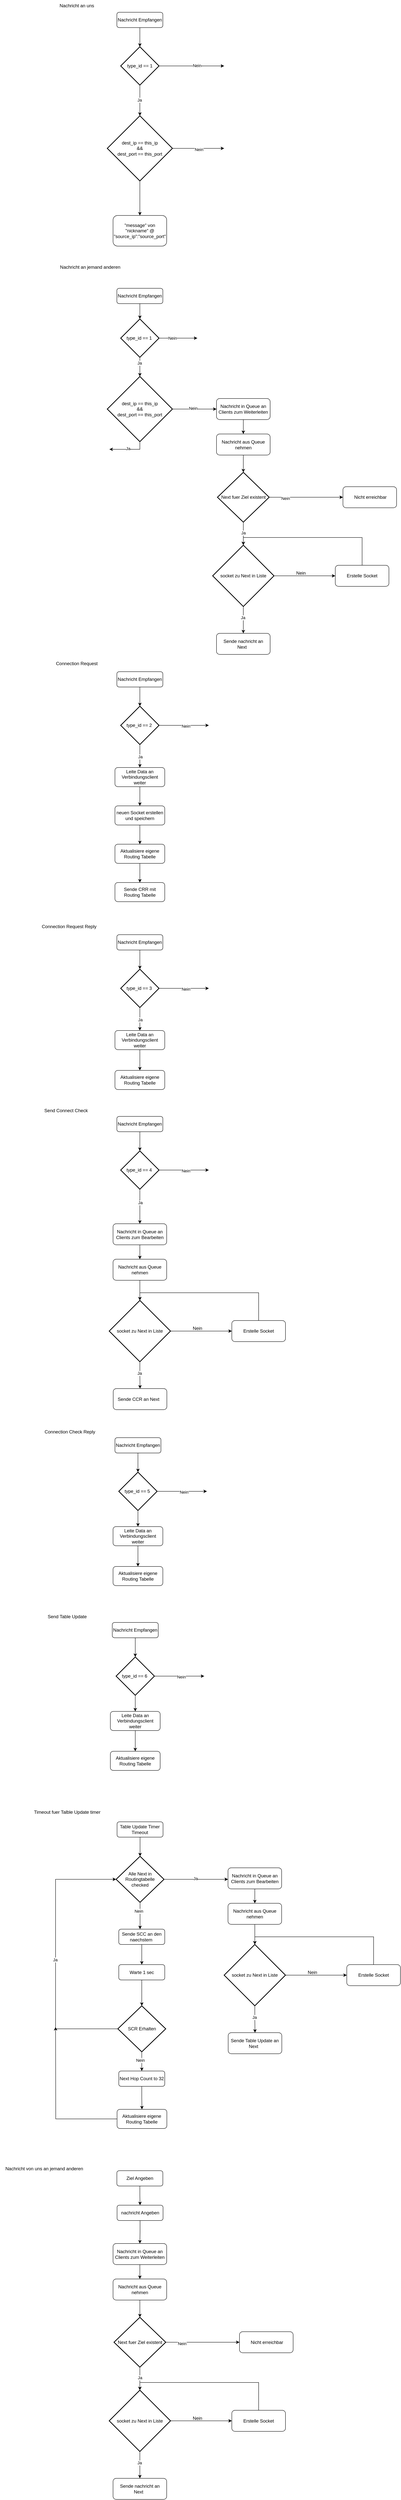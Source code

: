 <mxfile version="24.1.0" type="device">
  <diagram id="C5RBs43oDa-KdzZeNtuy" name="Page-1">
    <mxGraphModel dx="1913" dy="1171" grid="1" gridSize="10" guides="1" tooltips="1" connect="1" arrows="1" fold="1" page="1" pageScale="1" pageWidth="827" pageHeight="1169" math="0" shadow="0">
      <root>
        <mxCell id="WIyWlLk6GJQsqaUBKTNV-0" />
        <mxCell id="WIyWlLk6GJQsqaUBKTNV-1" parent="WIyWlLk6GJQsqaUBKTNV-0" />
        <mxCell id="xHpMqEV-qYPomgauzONN-9" style="edgeStyle=orthogonalEdgeStyle;rounded=0;orthogonalLoop=1;jettySize=auto;html=1;" edge="1" parent="WIyWlLk6GJQsqaUBKTNV-1" source="WIyWlLk6GJQsqaUBKTNV-3" target="xHpMqEV-qYPomgauzONN-4">
          <mxGeometry relative="1" as="geometry" />
        </mxCell>
        <mxCell id="WIyWlLk6GJQsqaUBKTNV-3" value="Nachricht Empfangen" style="rounded=1;whiteSpace=wrap;html=1;fontSize=12;glass=0;strokeWidth=1;shadow=0;" parent="WIyWlLk6GJQsqaUBKTNV-1" vertex="1">
          <mxGeometry x="-280" y="40" width="120" height="40" as="geometry" />
        </mxCell>
        <mxCell id="xHpMqEV-qYPomgauzONN-3" value="Nachricht an uns" style="text;html=1;align=center;verticalAlign=middle;resizable=0;points=[];autosize=1;strokeColor=none;fillColor=none;" vertex="1" parent="WIyWlLk6GJQsqaUBKTNV-1">
          <mxGeometry x="-440" y="8" width="110" height="30" as="geometry" />
        </mxCell>
        <mxCell id="xHpMqEV-qYPomgauzONN-5" style="edgeStyle=orthogonalEdgeStyle;rounded=0;orthogonalLoop=1;jettySize=auto;html=1;" edge="1" parent="WIyWlLk6GJQsqaUBKTNV-1" source="xHpMqEV-qYPomgauzONN-4">
          <mxGeometry relative="1" as="geometry">
            <mxPoint y="180" as="targetPoint" />
          </mxGeometry>
        </mxCell>
        <mxCell id="xHpMqEV-qYPomgauzONN-6" value="Nein" style="edgeLabel;html=1;align=center;verticalAlign=middle;resizable=0;points=[];" vertex="1" connectable="0" parent="xHpMqEV-qYPomgauzONN-5">
          <mxGeometry x="0.17" y="2" relative="1" as="geometry">
            <mxPoint as="offset" />
          </mxGeometry>
        </mxCell>
        <mxCell id="xHpMqEV-qYPomgauzONN-7" style="edgeStyle=orthogonalEdgeStyle;rounded=0;orthogonalLoop=1;jettySize=auto;html=1;" edge="1" parent="WIyWlLk6GJQsqaUBKTNV-1" source="xHpMqEV-qYPomgauzONN-4">
          <mxGeometry relative="1" as="geometry">
            <mxPoint x="-220" y="310" as="targetPoint" />
          </mxGeometry>
        </mxCell>
        <mxCell id="xHpMqEV-qYPomgauzONN-8" value="Ja" style="edgeLabel;html=1;align=center;verticalAlign=middle;resizable=0;points=[];" vertex="1" connectable="0" parent="xHpMqEV-qYPomgauzONN-7">
          <mxGeometry x="-0.039" y="-1" relative="1" as="geometry">
            <mxPoint as="offset" />
          </mxGeometry>
        </mxCell>
        <mxCell id="xHpMqEV-qYPomgauzONN-4" value="type_id == 1" style="strokeWidth=2;html=1;shape=mxgraph.flowchart.decision;whiteSpace=wrap;" vertex="1" parent="WIyWlLk6GJQsqaUBKTNV-1">
          <mxGeometry x="-270" y="130" width="100" height="100" as="geometry" />
        </mxCell>
        <mxCell id="xHpMqEV-qYPomgauzONN-12" style="edgeStyle=orthogonalEdgeStyle;rounded=0;orthogonalLoop=1;jettySize=auto;html=1;" edge="1" parent="WIyWlLk6GJQsqaUBKTNV-1" source="xHpMqEV-qYPomgauzONN-11">
          <mxGeometry relative="1" as="geometry">
            <mxPoint y="395" as="targetPoint" />
          </mxGeometry>
        </mxCell>
        <mxCell id="xHpMqEV-qYPomgauzONN-13" value="Nein" style="edgeLabel;html=1;align=center;verticalAlign=middle;resizable=0;points=[];" vertex="1" connectable="0" parent="xHpMqEV-qYPomgauzONN-12">
          <mxGeometry x="0.018" y="-2" relative="1" as="geometry">
            <mxPoint as="offset" />
          </mxGeometry>
        </mxCell>
        <mxCell id="xHpMqEV-qYPomgauzONN-14" style="edgeStyle=orthogonalEdgeStyle;rounded=0;orthogonalLoop=1;jettySize=auto;html=1;" edge="1" parent="WIyWlLk6GJQsqaUBKTNV-1" source="xHpMqEV-qYPomgauzONN-11">
          <mxGeometry relative="1" as="geometry">
            <mxPoint x="-220" y="570" as="targetPoint" />
          </mxGeometry>
        </mxCell>
        <mxCell id="xHpMqEV-qYPomgauzONN-11" value="dest_ip == this_ip&lt;div&gt;&amp;amp;&amp;amp;&lt;/div&gt;&lt;div&gt;dest_port == this_port&lt;/div&gt;" style="strokeWidth=2;html=1;shape=mxgraph.flowchart.decision;whiteSpace=wrap;" vertex="1" parent="WIyWlLk6GJQsqaUBKTNV-1">
          <mxGeometry x="-305" y="310" width="170" height="170" as="geometry" />
        </mxCell>
        <mxCell id="xHpMqEV-qYPomgauzONN-15" value="&quot;message&quot; von &quot;nickname&quot; @ &quot;source_ip&quot;:&quot;source_port&quot;" style="rounded=1;whiteSpace=wrap;html=1;fontSize=12;glass=0;strokeWidth=1;shadow=0;" vertex="1" parent="WIyWlLk6GJQsqaUBKTNV-1">
          <mxGeometry x="-290" y="570" width="140" height="80" as="geometry" />
        </mxCell>
        <mxCell id="xHpMqEV-qYPomgauzONN-16" value="Nachricht an jemand anderen" style="text;html=1;align=center;verticalAlign=middle;resizable=0;points=[];autosize=1;strokeColor=none;fillColor=none;" vertex="1" parent="WIyWlLk6GJQsqaUBKTNV-1">
          <mxGeometry x="-440" y="690" width="180" height="30" as="geometry" />
        </mxCell>
        <mxCell id="xHpMqEV-qYPomgauzONN-19" style="edgeStyle=orthogonalEdgeStyle;rounded=0;orthogonalLoop=1;jettySize=auto;html=1;" edge="1" parent="WIyWlLk6GJQsqaUBKTNV-1" source="xHpMqEV-qYPomgauzONN-17" target="xHpMqEV-qYPomgauzONN-18">
          <mxGeometry relative="1" as="geometry" />
        </mxCell>
        <mxCell id="xHpMqEV-qYPomgauzONN-17" value="Nachricht Empfangen" style="rounded=1;whiteSpace=wrap;html=1;fontSize=12;glass=0;strokeWidth=1;shadow=0;" vertex="1" parent="WIyWlLk6GJQsqaUBKTNV-1">
          <mxGeometry x="-280" y="760" width="120" height="40" as="geometry" />
        </mxCell>
        <mxCell id="xHpMqEV-qYPomgauzONN-20" style="edgeStyle=orthogonalEdgeStyle;rounded=0;orthogonalLoop=1;jettySize=auto;html=1;" edge="1" parent="WIyWlLk6GJQsqaUBKTNV-1" source="xHpMqEV-qYPomgauzONN-18">
          <mxGeometry relative="1" as="geometry">
            <mxPoint x="-70" y="890" as="targetPoint" />
          </mxGeometry>
        </mxCell>
        <mxCell id="xHpMqEV-qYPomgauzONN-21" value="Nein" style="edgeLabel;html=1;align=center;verticalAlign=middle;resizable=0;points=[];" vertex="1" connectable="0" parent="xHpMqEV-qYPomgauzONN-20">
          <mxGeometry x="-0.37" y="-3" relative="1" as="geometry">
            <mxPoint x="3" y="-3" as="offset" />
          </mxGeometry>
        </mxCell>
        <mxCell id="xHpMqEV-qYPomgauzONN-23" style="edgeStyle=orthogonalEdgeStyle;rounded=0;orthogonalLoop=1;jettySize=auto;html=1;" edge="1" parent="WIyWlLk6GJQsqaUBKTNV-1" source="xHpMqEV-qYPomgauzONN-18" target="xHpMqEV-qYPomgauzONN-22">
          <mxGeometry relative="1" as="geometry" />
        </mxCell>
        <mxCell id="xHpMqEV-qYPomgauzONN-24" value="Ja" style="edgeLabel;html=1;align=center;verticalAlign=middle;resizable=0;points=[];" vertex="1" connectable="0" parent="xHpMqEV-qYPomgauzONN-23">
          <mxGeometry x="-0.42" y="-1" relative="1" as="geometry">
            <mxPoint as="offset" />
          </mxGeometry>
        </mxCell>
        <mxCell id="xHpMqEV-qYPomgauzONN-18" value="type_id == 1&amp;nbsp;" style="strokeWidth=2;html=1;shape=mxgraph.flowchart.decision;whiteSpace=wrap;" vertex="1" parent="WIyWlLk6GJQsqaUBKTNV-1">
          <mxGeometry x="-270" y="840" width="100" height="100" as="geometry" />
        </mxCell>
        <mxCell id="xHpMqEV-qYPomgauzONN-25" style="edgeStyle=orthogonalEdgeStyle;rounded=0;orthogonalLoop=1;jettySize=auto;html=1;" edge="1" parent="WIyWlLk6GJQsqaUBKTNV-1" source="xHpMqEV-qYPomgauzONN-22">
          <mxGeometry relative="1" as="geometry">
            <mxPoint x="-20" y="1075" as="targetPoint" />
          </mxGeometry>
        </mxCell>
        <mxCell id="xHpMqEV-qYPomgauzONN-26" value="Nein" style="edgeLabel;html=1;align=center;verticalAlign=middle;resizable=0;points=[];" vertex="1" connectable="0" parent="xHpMqEV-qYPomgauzONN-25">
          <mxGeometry x="-0.062" y="2" relative="1" as="geometry">
            <mxPoint as="offset" />
          </mxGeometry>
        </mxCell>
        <mxCell id="xHpMqEV-qYPomgauzONN-28" style="edgeStyle=orthogonalEdgeStyle;rounded=0;orthogonalLoop=1;jettySize=auto;html=1;" edge="1" parent="WIyWlLk6GJQsqaUBKTNV-1" source="xHpMqEV-qYPomgauzONN-22">
          <mxGeometry relative="1" as="geometry">
            <mxPoint x="-300" y="1180" as="targetPoint" />
          </mxGeometry>
        </mxCell>
        <mxCell id="xHpMqEV-qYPomgauzONN-29" value="Ja" style="edgeLabel;html=1;align=center;verticalAlign=middle;resizable=0;points=[];" vertex="1" connectable="0" parent="xHpMqEV-qYPomgauzONN-28">
          <mxGeometry x="0.033" y="-2" relative="1" as="geometry">
            <mxPoint as="offset" />
          </mxGeometry>
        </mxCell>
        <mxCell id="xHpMqEV-qYPomgauzONN-22" value="dest_ip == this_ip&lt;div&gt;&amp;amp;&amp;amp;&lt;/div&gt;&lt;div&gt;dest_port == this_port&lt;/div&gt;" style="strokeWidth=2;html=1;shape=mxgraph.flowchart.decision;whiteSpace=wrap;" vertex="1" parent="WIyWlLk6GJQsqaUBKTNV-1">
          <mxGeometry x="-305" y="990" width="170" height="170" as="geometry" />
        </mxCell>
        <mxCell id="xHpMqEV-qYPomgauzONN-31" value="Nachricht in Queue an Clients zum Weiterleiten" style="rounded=1;whiteSpace=wrap;html=1;fontSize=12;glass=0;strokeWidth=1;shadow=0;" vertex="1" parent="WIyWlLk6GJQsqaUBKTNV-1">
          <mxGeometry x="-20" y="1047.5" width="140" height="55" as="geometry" />
        </mxCell>
        <mxCell id="xHpMqEV-qYPomgauzONN-36" style="edgeStyle=orthogonalEdgeStyle;rounded=0;orthogonalLoop=1;jettySize=auto;html=1;" edge="1" parent="WIyWlLk6GJQsqaUBKTNV-1" source="xHpMqEV-qYPomgauzONN-34">
          <mxGeometry relative="1" as="geometry">
            <mxPoint x="290" y="1510" as="targetPoint" />
          </mxGeometry>
        </mxCell>
        <mxCell id="xHpMqEV-qYPomgauzONN-42" style="edgeStyle=orthogonalEdgeStyle;rounded=0;orthogonalLoop=1;jettySize=auto;html=1;entryX=0.5;entryY=0;entryDx=0;entryDy=0;" edge="1" parent="WIyWlLk6GJQsqaUBKTNV-1" source="xHpMqEV-qYPomgauzONN-34" target="xHpMqEV-qYPomgauzONN-41">
          <mxGeometry relative="1" as="geometry" />
        </mxCell>
        <mxCell id="xHpMqEV-qYPomgauzONN-43" value="Ja" style="edgeLabel;html=1;align=center;verticalAlign=middle;resizable=0;points=[];" vertex="1" connectable="0" parent="xHpMqEV-qYPomgauzONN-42">
          <mxGeometry x="-0.167" y="-1" relative="1" as="geometry">
            <mxPoint as="offset" />
          </mxGeometry>
        </mxCell>
        <mxCell id="xHpMqEV-qYPomgauzONN-34" value="socket zu Next in Liste" style="strokeWidth=2;html=1;shape=mxgraph.flowchart.decision;whiteSpace=wrap;" vertex="1" parent="WIyWlLk6GJQsqaUBKTNV-1">
          <mxGeometry x="-30" y="1430" width="160" height="160" as="geometry" />
        </mxCell>
        <mxCell id="xHpMqEV-qYPomgauzONN-37" value="&amp;nbsp;Nicht erreichbar" style="rounded=1;whiteSpace=wrap;html=1;fontSize=12;glass=0;strokeWidth=1;shadow=0;" vertex="1" parent="WIyWlLk6GJQsqaUBKTNV-1">
          <mxGeometry x="310" y="1277.5" width="140" height="55" as="geometry" />
        </mxCell>
        <mxCell id="xHpMqEV-qYPomgauzONN-40" value="Nein" style="text;html=1;align=center;verticalAlign=middle;resizable=0;points=[];autosize=1;strokeColor=none;fillColor=none;" vertex="1" parent="WIyWlLk6GJQsqaUBKTNV-1">
          <mxGeometry x="175" y="1488" width="50" height="30" as="geometry" />
        </mxCell>
        <mxCell id="xHpMqEV-qYPomgauzONN-41" value="Sende nachricht an Next&amp;nbsp;&amp;nbsp;" style="rounded=1;whiteSpace=wrap;html=1;fontSize=12;glass=0;strokeWidth=1;shadow=0;" vertex="1" parent="WIyWlLk6GJQsqaUBKTNV-1">
          <mxGeometry x="-20" y="1660" width="140" height="55" as="geometry" />
        </mxCell>
        <mxCell id="xHpMqEV-qYPomgauzONN-44" value="" style="edgeStyle=orthogonalEdgeStyle;rounded=0;orthogonalLoop=1;jettySize=auto;html=1;" edge="1" parent="WIyWlLk6GJQsqaUBKTNV-1" source="xHpMqEV-qYPomgauzONN-31" target="xHpMqEV-qYPomgauzONN-33">
          <mxGeometry relative="1" as="geometry">
            <mxPoint x="50" y="1180" as="targetPoint" />
            <mxPoint x="50" y="1103" as="sourcePoint" />
          </mxGeometry>
        </mxCell>
        <mxCell id="xHpMqEV-qYPomgauzONN-47" style="edgeStyle=orthogonalEdgeStyle;rounded=0;orthogonalLoop=1;jettySize=auto;html=1;" edge="1" parent="WIyWlLk6GJQsqaUBKTNV-1" source="xHpMqEV-qYPomgauzONN-33" target="xHpMqEV-qYPomgauzONN-46">
          <mxGeometry relative="1" as="geometry" />
        </mxCell>
        <mxCell id="xHpMqEV-qYPomgauzONN-33" value="Nachricht aus Queue nehmen" style="rounded=1;whiteSpace=wrap;html=1;fontSize=12;glass=0;strokeWidth=1;shadow=0;" vertex="1" parent="WIyWlLk6GJQsqaUBKTNV-1">
          <mxGeometry x="-20" y="1140" width="140" height="55" as="geometry" />
        </mxCell>
        <mxCell id="xHpMqEV-qYPomgauzONN-48" style="edgeStyle=orthogonalEdgeStyle;rounded=0;orthogonalLoop=1;jettySize=auto;html=1;" edge="1" parent="WIyWlLk6GJQsqaUBKTNV-1" source="xHpMqEV-qYPomgauzONN-46" target="xHpMqEV-qYPomgauzONN-34">
          <mxGeometry relative="1" as="geometry" />
        </mxCell>
        <mxCell id="xHpMqEV-qYPomgauzONN-49" value="Ja" style="edgeLabel;html=1;align=center;verticalAlign=middle;resizable=0;points=[];" vertex="1" connectable="0" parent="xHpMqEV-qYPomgauzONN-48">
          <mxGeometry x="-0.085" relative="1" as="geometry">
            <mxPoint as="offset" />
          </mxGeometry>
        </mxCell>
        <mxCell id="xHpMqEV-qYPomgauzONN-50" style="edgeStyle=orthogonalEdgeStyle;rounded=0;orthogonalLoop=1;jettySize=auto;html=1;" edge="1" parent="WIyWlLk6GJQsqaUBKTNV-1" source="xHpMqEV-qYPomgauzONN-46" target="xHpMqEV-qYPomgauzONN-37">
          <mxGeometry relative="1" as="geometry" />
        </mxCell>
        <mxCell id="xHpMqEV-qYPomgauzONN-51" value="Nein" style="edgeLabel;html=1;align=center;verticalAlign=middle;resizable=0;points=[];" vertex="1" connectable="0" parent="xHpMqEV-qYPomgauzONN-50">
          <mxGeometry x="-0.561" y="-3" relative="1" as="geometry">
            <mxPoint as="offset" />
          </mxGeometry>
        </mxCell>
        <mxCell id="xHpMqEV-qYPomgauzONN-46" value="Next fuer Ziel existent" style="strokeWidth=2;html=1;shape=mxgraph.flowchart.decision;whiteSpace=wrap;" vertex="1" parent="WIyWlLk6GJQsqaUBKTNV-1">
          <mxGeometry x="-17.5" y="1240" width="135" height="130" as="geometry" />
        </mxCell>
        <mxCell id="xHpMqEV-qYPomgauzONN-52" value="Connection Request" style="text;html=1;align=center;verticalAlign=middle;resizable=0;points=[];autosize=1;strokeColor=none;fillColor=none;" vertex="1" parent="WIyWlLk6GJQsqaUBKTNV-1">
          <mxGeometry x="-450" y="1724" width="130" height="30" as="geometry" />
        </mxCell>
        <mxCell id="xHpMqEV-qYPomgauzONN-56" style="edgeStyle=orthogonalEdgeStyle;rounded=0;orthogonalLoop=1;jettySize=auto;html=1;" edge="1" parent="WIyWlLk6GJQsqaUBKTNV-1" source="xHpMqEV-qYPomgauzONN-54" target="xHpMqEV-qYPomgauzONN-55">
          <mxGeometry relative="1" as="geometry" />
        </mxCell>
        <mxCell id="xHpMqEV-qYPomgauzONN-54" value="Nachricht Empfangen" style="rounded=1;whiteSpace=wrap;html=1;fontSize=12;glass=0;strokeWidth=1;shadow=0;" vertex="1" parent="WIyWlLk6GJQsqaUBKTNV-1">
          <mxGeometry x="-280" y="1760" width="120" height="40" as="geometry" />
        </mxCell>
        <mxCell id="xHpMqEV-qYPomgauzONN-57" style="edgeStyle=orthogonalEdgeStyle;rounded=0;orthogonalLoop=1;jettySize=auto;html=1;" edge="1" parent="WIyWlLk6GJQsqaUBKTNV-1" source="xHpMqEV-qYPomgauzONN-55">
          <mxGeometry relative="1" as="geometry">
            <mxPoint x="-220" y="2010" as="targetPoint" />
          </mxGeometry>
        </mxCell>
        <mxCell id="xHpMqEV-qYPomgauzONN-59" value="Ja" style="edgeLabel;html=1;align=center;verticalAlign=middle;resizable=0;points=[];" vertex="1" connectable="0" parent="xHpMqEV-qYPomgauzONN-57">
          <mxGeometry x="0.05" relative="1" as="geometry">
            <mxPoint as="offset" />
          </mxGeometry>
        </mxCell>
        <mxCell id="xHpMqEV-qYPomgauzONN-60" style="edgeStyle=orthogonalEdgeStyle;rounded=0;orthogonalLoop=1;jettySize=auto;html=1;" edge="1" parent="WIyWlLk6GJQsqaUBKTNV-1" source="xHpMqEV-qYPomgauzONN-55">
          <mxGeometry relative="1" as="geometry">
            <mxPoint x="-40" y="1900" as="targetPoint" />
          </mxGeometry>
        </mxCell>
        <mxCell id="xHpMqEV-qYPomgauzONN-61" value="Nein" style="edgeLabel;html=1;align=center;verticalAlign=middle;resizable=0;points=[];" vertex="1" connectable="0" parent="xHpMqEV-qYPomgauzONN-60">
          <mxGeometry x="0.08" y="-1" relative="1" as="geometry">
            <mxPoint as="offset" />
          </mxGeometry>
        </mxCell>
        <mxCell id="xHpMqEV-qYPomgauzONN-55" value="type_id == 2&amp;nbsp;" style="strokeWidth=2;html=1;shape=mxgraph.flowchart.decision;whiteSpace=wrap;" vertex="1" parent="WIyWlLk6GJQsqaUBKTNV-1">
          <mxGeometry x="-270" y="1850" width="100" height="100" as="geometry" />
        </mxCell>
        <mxCell id="xHpMqEV-qYPomgauzONN-63" style="edgeStyle=orthogonalEdgeStyle;rounded=0;orthogonalLoop=1;jettySize=auto;html=1;" edge="1" parent="WIyWlLk6GJQsqaUBKTNV-1" source="xHpMqEV-qYPomgauzONN-62">
          <mxGeometry relative="1" as="geometry">
            <mxPoint x="-220" y="2110" as="targetPoint" />
          </mxGeometry>
        </mxCell>
        <mxCell id="xHpMqEV-qYPomgauzONN-62" value="Leite Data an Verbindungsclient weiter" style="rounded=1;whiteSpace=wrap;html=1;fontSize=12;glass=0;strokeWidth=1;shadow=0;" vertex="1" parent="WIyWlLk6GJQsqaUBKTNV-1">
          <mxGeometry x="-285" y="2010" width="130" height="50" as="geometry" />
        </mxCell>
        <mxCell id="xHpMqEV-qYPomgauzONN-69" style="edgeStyle=orthogonalEdgeStyle;rounded=0;orthogonalLoop=1;jettySize=auto;html=1;entryX=0.5;entryY=0;entryDx=0;entryDy=0;" edge="1" parent="WIyWlLk6GJQsqaUBKTNV-1" source="xHpMqEV-qYPomgauzONN-64" target="xHpMqEV-qYPomgauzONN-67">
          <mxGeometry relative="1" as="geometry" />
        </mxCell>
        <mxCell id="xHpMqEV-qYPomgauzONN-64" value="neuen Socket erstellen und speichern" style="rounded=1;whiteSpace=wrap;html=1;fontSize=12;glass=0;strokeWidth=1;shadow=0;" vertex="1" parent="WIyWlLk6GJQsqaUBKTNV-1">
          <mxGeometry x="-285" y="2110" width="130" height="50" as="geometry" />
        </mxCell>
        <mxCell id="xHpMqEV-qYPomgauzONN-65" value="Sende CRR mit Routing Tabelle" style="rounded=1;whiteSpace=wrap;html=1;fontSize=12;glass=0;strokeWidth=1;shadow=0;" vertex="1" parent="WIyWlLk6GJQsqaUBKTNV-1">
          <mxGeometry x="-285" y="2310" width="130" height="50" as="geometry" />
        </mxCell>
        <mxCell id="xHpMqEV-qYPomgauzONN-70" style="edgeStyle=orthogonalEdgeStyle;rounded=0;orthogonalLoop=1;jettySize=auto;html=1;" edge="1" parent="WIyWlLk6GJQsqaUBKTNV-1" source="xHpMqEV-qYPomgauzONN-67" target="xHpMqEV-qYPomgauzONN-65">
          <mxGeometry relative="1" as="geometry" />
        </mxCell>
        <mxCell id="xHpMqEV-qYPomgauzONN-67" value="Aktualisiere eigene Routing Tabelle" style="rounded=1;whiteSpace=wrap;html=1;fontSize=12;glass=0;strokeWidth=1;shadow=0;" vertex="1" parent="WIyWlLk6GJQsqaUBKTNV-1">
          <mxGeometry x="-285" y="2210" width="130" height="50" as="geometry" />
        </mxCell>
        <mxCell id="xHpMqEV-qYPomgauzONN-71" value="Connection Request Reply" style="text;html=1;align=center;verticalAlign=middle;resizable=0;points=[];autosize=1;strokeColor=none;fillColor=none;" vertex="1" parent="WIyWlLk6GJQsqaUBKTNV-1">
          <mxGeometry x="-490" y="2410" width="170" height="30" as="geometry" />
        </mxCell>
        <mxCell id="xHpMqEV-qYPomgauzONN-72" style="edgeStyle=orthogonalEdgeStyle;rounded=0;orthogonalLoop=1;jettySize=auto;html=1;" edge="1" parent="WIyWlLk6GJQsqaUBKTNV-1" source="xHpMqEV-qYPomgauzONN-73" target="xHpMqEV-qYPomgauzONN-78">
          <mxGeometry relative="1" as="geometry" />
        </mxCell>
        <mxCell id="xHpMqEV-qYPomgauzONN-73" value="Nachricht Empfangen" style="rounded=1;whiteSpace=wrap;html=1;fontSize=12;glass=0;strokeWidth=1;shadow=0;" vertex="1" parent="WIyWlLk6GJQsqaUBKTNV-1">
          <mxGeometry x="-280" y="2446" width="120" height="40" as="geometry" />
        </mxCell>
        <mxCell id="xHpMqEV-qYPomgauzONN-74" style="edgeStyle=orthogonalEdgeStyle;rounded=0;orthogonalLoop=1;jettySize=auto;html=1;" edge="1" parent="WIyWlLk6GJQsqaUBKTNV-1" source="xHpMqEV-qYPomgauzONN-78">
          <mxGeometry relative="1" as="geometry">
            <mxPoint x="-220" y="2696" as="targetPoint" />
          </mxGeometry>
        </mxCell>
        <mxCell id="xHpMqEV-qYPomgauzONN-75" value="Ja" style="edgeLabel;html=1;align=center;verticalAlign=middle;resizable=0;points=[];" vertex="1" connectable="0" parent="xHpMqEV-qYPomgauzONN-74">
          <mxGeometry x="0.05" relative="1" as="geometry">
            <mxPoint as="offset" />
          </mxGeometry>
        </mxCell>
        <mxCell id="xHpMqEV-qYPomgauzONN-76" style="edgeStyle=orthogonalEdgeStyle;rounded=0;orthogonalLoop=1;jettySize=auto;html=1;" edge="1" parent="WIyWlLk6GJQsqaUBKTNV-1" source="xHpMqEV-qYPomgauzONN-78">
          <mxGeometry relative="1" as="geometry">
            <mxPoint x="-40" y="2586" as="targetPoint" />
          </mxGeometry>
        </mxCell>
        <mxCell id="xHpMqEV-qYPomgauzONN-77" value="Nein" style="edgeLabel;html=1;align=center;verticalAlign=middle;resizable=0;points=[];" vertex="1" connectable="0" parent="xHpMqEV-qYPomgauzONN-76">
          <mxGeometry x="0.08" y="-1" relative="1" as="geometry">
            <mxPoint as="offset" />
          </mxGeometry>
        </mxCell>
        <mxCell id="xHpMqEV-qYPomgauzONN-78" value="type_id == 3&amp;nbsp;" style="strokeWidth=2;html=1;shape=mxgraph.flowchart.decision;whiteSpace=wrap;" vertex="1" parent="WIyWlLk6GJQsqaUBKTNV-1">
          <mxGeometry x="-270" y="2536" width="100" height="100" as="geometry" />
        </mxCell>
        <mxCell id="xHpMqEV-qYPomgauzONN-79" style="edgeStyle=orthogonalEdgeStyle;rounded=0;orthogonalLoop=1;jettySize=auto;html=1;" edge="1" parent="WIyWlLk6GJQsqaUBKTNV-1" source="xHpMqEV-qYPomgauzONN-80" target="xHpMqEV-qYPomgauzONN-85">
          <mxGeometry relative="1" as="geometry">
            <mxPoint x="-220" y="2796" as="targetPoint" />
          </mxGeometry>
        </mxCell>
        <mxCell id="xHpMqEV-qYPomgauzONN-80" value="Leite Data an Verbindungsclient weiter" style="rounded=1;whiteSpace=wrap;html=1;fontSize=12;glass=0;strokeWidth=1;shadow=0;" vertex="1" parent="WIyWlLk6GJQsqaUBKTNV-1">
          <mxGeometry x="-285" y="2696" width="130" height="50" as="geometry" />
        </mxCell>
        <mxCell id="xHpMqEV-qYPomgauzONN-85" value="Aktualisiere eigene Routing Tabelle" style="rounded=1;whiteSpace=wrap;html=1;fontSize=12;glass=0;strokeWidth=1;shadow=0;" vertex="1" parent="WIyWlLk6GJQsqaUBKTNV-1">
          <mxGeometry x="-285" y="2800" width="130" height="50" as="geometry" />
        </mxCell>
        <mxCell id="xHpMqEV-qYPomgauzONN-86" value="Erstelle Socket" style="rounded=1;whiteSpace=wrap;html=1;fontSize=12;glass=0;strokeWidth=1;shadow=0;" vertex="1" parent="WIyWlLk6GJQsqaUBKTNV-1">
          <mxGeometry x="290" y="1482.5" width="140" height="55" as="geometry" />
        </mxCell>
        <mxCell id="xHpMqEV-qYPomgauzONN-87" style="edgeStyle=orthogonalEdgeStyle;rounded=0;orthogonalLoop=1;jettySize=auto;html=1;entryX=0.5;entryY=0;entryDx=0;entryDy=0;entryPerimeter=0;" edge="1" parent="WIyWlLk6GJQsqaUBKTNV-1" source="xHpMqEV-qYPomgauzONN-86" target="xHpMqEV-qYPomgauzONN-34">
          <mxGeometry relative="1" as="geometry">
            <Array as="points">
              <mxPoint x="360" y="1410" />
              <mxPoint x="50" y="1410" />
            </Array>
          </mxGeometry>
        </mxCell>
        <mxCell id="xHpMqEV-qYPomgauzONN-88" value="Send Connect Check" style="text;html=1;align=center;verticalAlign=middle;resizable=0;points=[];autosize=1;strokeColor=none;fillColor=none;" vertex="1" parent="WIyWlLk6GJQsqaUBKTNV-1">
          <mxGeometry x="-483" y="2890" width="140" height="30" as="geometry" />
        </mxCell>
        <mxCell id="xHpMqEV-qYPomgauzONN-89" style="edgeStyle=orthogonalEdgeStyle;rounded=0;orthogonalLoop=1;jettySize=auto;html=1;" edge="1" parent="WIyWlLk6GJQsqaUBKTNV-1" source="xHpMqEV-qYPomgauzONN-90" target="xHpMqEV-qYPomgauzONN-94">
          <mxGeometry relative="1" as="geometry" />
        </mxCell>
        <mxCell id="xHpMqEV-qYPomgauzONN-90" value="Nachricht Empfangen" style="rounded=1;whiteSpace=wrap;html=1;fontSize=12;glass=0;strokeWidth=1;shadow=0;" vertex="1" parent="WIyWlLk6GJQsqaUBKTNV-1">
          <mxGeometry x="-280" y="2920" width="120" height="40" as="geometry" />
        </mxCell>
        <mxCell id="xHpMqEV-qYPomgauzONN-91" value="Ja" style="edgeLabel;html=1;align=center;verticalAlign=middle;resizable=0;points=[];" vertex="1" connectable="0" parent="WIyWlLk6GJQsqaUBKTNV-1">
          <mxGeometry x="-219.525" y="3141.5" as="geometry" />
        </mxCell>
        <mxCell id="xHpMqEV-qYPomgauzONN-92" style="edgeStyle=orthogonalEdgeStyle;rounded=0;orthogonalLoop=1;jettySize=auto;html=1;" edge="1" parent="WIyWlLk6GJQsqaUBKTNV-1" source="xHpMqEV-qYPomgauzONN-94">
          <mxGeometry relative="1" as="geometry">
            <mxPoint x="-40" y="3060" as="targetPoint" />
          </mxGeometry>
        </mxCell>
        <mxCell id="xHpMqEV-qYPomgauzONN-93" value="Nein" style="edgeLabel;html=1;align=center;verticalAlign=middle;resizable=0;points=[];" vertex="1" connectable="0" parent="xHpMqEV-qYPomgauzONN-92">
          <mxGeometry x="0.08" y="-1" relative="1" as="geometry">
            <mxPoint as="offset" />
          </mxGeometry>
        </mxCell>
        <mxCell id="xHpMqEV-qYPomgauzONN-95" style="edgeStyle=orthogonalEdgeStyle;rounded=0;orthogonalLoop=1;jettySize=auto;html=1;" edge="1" parent="WIyWlLk6GJQsqaUBKTNV-1" source="xHpMqEV-qYPomgauzONN-94">
          <mxGeometry relative="1" as="geometry">
            <mxPoint x="-220" y="3200" as="targetPoint" />
          </mxGeometry>
        </mxCell>
        <mxCell id="xHpMqEV-qYPomgauzONN-96" value="Ja" style="edgeLabel;html=1;align=center;verticalAlign=middle;resizable=0;points=[];" vertex="1" connectable="0" parent="xHpMqEV-qYPomgauzONN-95">
          <mxGeometry x="-0.227" y="1" relative="1" as="geometry">
            <mxPoint as="offset" />
          </mxGeometry>
        </mxCell>
        <mxCell id="xHpMqEV-qYPomgauzONN-94" value="type_id == 4&amp;nbsp;" style="strokeWidth=2;html=1;shape=mxgraph.flowchart.decision;whiteSpace=wrap;" vertex="1" parent="WIyWlLk6GJQsqaUBKTNV-1">
          <mxGeometry x="-270" y="3010" width="100" height="100" as="geometry" />
        </mxCell>
        <mxCell id="xHpMqEV-qYPomgauzONN-97" value="Nachricht in Queue an Clients zum Bearbeiten" style="rounded=1;whiteSpace=wrap;html=1;fontSize=12;glass=0;strokeWidth=1;shadow=0;" vertex="1" parent="WIyWlLk6GJQsqaUBKTNV-1">
          <mxGeometry x="-290" y="3200" width="140" height="55" as="geometry" />
        </mxCell>
        <mxCell id="xHpMqEV-qYPomgauzONN-98" value="" style="edgeStyle=orthogonalEdgeStyle;rounded=0;orthogonalLoop=1;jettySize=auto;html=1;" edge="1" parent="WIyWlLk6GJQsqaUBKTNV-1" source="xHpMqEV-qYPomgauzONN-97" target="xHpMqEV-qYPomgauzONN-99">
          <mxGeometry relative="1" as="geometry">
            <mxPoint x="-220" y="3332.5" as="targetPoint" />
            <mxPoint x="-220" y="3255.5" as="sourcePoint" />
          </mxGeometry>
        </mxCell>
        <mxCell id="xHpMqEV-qYPomgauzONN-107" style="edgeStyle=orthogonalEdgeStyle;rounded=0;orthogonalLoop=1;jettySize=auto;html=1;" edge="1" parent="WIyWlLk6GJQsqaUBKTNV-1" source="xHpMqEV-qYPomgauzONN-99" target="xHpMqEV-qYPomgauzONN-103">
          <mxGeometry relative="1" as="geometry" />
        </mxCell>
        <mxCell id="xHpMqEV-qYPomgauzONN-99" value="Nachricht aus Queue nehmen" style="rounded=1;whiteSpace=wrap;html=1;fontSize=12;glass=0;strokeWidth=1;shadow=0;" vertex="1" parent="WIyWlLk6GJQsqaUBKTNV-1">
          <mxGeometry x="-290" y="3292.5" width="140" height="55" as="geometry" />
        </mxCell>
        <mxCell id="xHpMqEV-qYPomgauzONN-100" style="edgeStyle=orthogonalEdgeStyle;rounded=0;orthogonalLoop=1;jettySize=auto;html=1;" edge="1" parent="WIyWlLk6GJQsqaUBKTNV-1" source="xHpMqEV-qYPomgauzONN-103">
          <mxGeometry relative="1" as="geometry">
            <mxPoint x="20" y="3480" as="targetPoint" />
          </mxGeometry>
        </mxCell>
        <mxCell id="xHpMqEV-qYPomgauzONN-101" style="edgeStyle=orthogonalEdgeStyle;rounded=0;orthogonalLoop=1;jettySize=auto;html=1;entryX=0.5;entryY=0;entryDx=0;entryDy=0;" edge="1" parent="WIyWlLk6GJQsqaUBKTNV-1" source="xHpMqEV-qYPomgauzONN-103" target="xHpMqEV-qYPomgauzONN-105">
          <mxGeometry relative="1" as="geometry" />
        </mxCell>
        <mxCell id="xHpMqEV-qYPomgauzONN-102" value="Ja" style="edgeLabel;html=1;align=center;verticalAlign=middle;resizable=0;points=[];" vertex="1" connectable="0" parent="xHpMqEV-qYPomgauzONN-101">
          <mxGeometry x="-0.167" y="-1" relative="1" as="geometry">
            <mxPoint as="offset" />
          </mxGeometry>
        </mxCell>
        <mxCell id="xHpMqEV-qYPomgauzONN-103" value="socket zu Next in Liste" style="strokeWidth=2;html=1;shape=mxgraph.flowchart.decision;whiteSpace=wrap;" vertex="1" parent="WIyWlLk6GJQsqaUBKTNV-1">
          <mxGeometry x="-300" y="3400" width="160" height="160" as="geometry" />
        </mxCell>
        <mxCell id="xHpMqEV-qYPomgauzONN-104" value="Nein" style="text;html=1;align=center;verticalAlign=middle;resizable=0;points=[];autosize=1;strokeColor=none;fillColor=none;" vertex="1" parent="WIyWlLk6GJQsqaUBKTNV-1">
          <mxGeometry x="-95" y="3458" width="50" height="30" as="geometry" />
        </mxCell>
        <mxCell id="xHpMqEV-qYPomgauzONN-105" value="Sende CCR an Next&amp;nbsp;&amp;nbsp;" style="rounded=1;whiteSpace=wrap;html=1;fontSize=12;glass=0;strokeWidth=1;shadow=0;" vertex="1" parent="WIyWlLk6GJQsqaUBKTNV-1">
          <mxGeometry x="-289.52" y="3630" width="140" height="55" as="geometry" />
        </mxCell>
        <mxCell id="xHpMqEV-qYPomgauzONN-106" value="Erstelle Socket" style="rounded=1;whiteSpace=wrap;html=1;fontSize=12;glass=0;strokeWidth=1;shadow=0;" vertex="1" parent="WIyWlLk6GJQsqaUBKTNV-1">
          <mxGeometry x="20" y="3452.5" width="140" height="55" as="geometry" />
        </mxCell>
        <mxCell id="xHpMqEV-qYPomgauzONN-108" style="edgeStyle=orthogonalEdgeStyle;rounded=0;orthogonalLoop=1;jettySize=auto;html=1;entryX=0.5;entryY=0;entryDx=0;entryDy=0;entryPerimeter=0;" edge="1" parent="WIyWlLk6GJQsqaUBKTNV-1" source="xHpMqEV-qYPomgauzONN-106" target="xHpMqEV-qYPomgauzONN-103">
          <mxGeometry relative="1" as="geometry">
            <Array as="points">
              <mxPoint x="90" y="3380" />
              <mxPoint x="-220" y="3380" />
            </Array>
          </mxGeometry>
        </mxCell>
        <mxCell id="xHpMqEV-qYPomgauzONN-109" value="Connection Check Reply" style="text;html=1;align=center;verticalAlign=middle;resizable=0;points=[];autosize=1;strokeColor=none;fillColor=none;" vertex="1" parent="WIyWlLk6GJQsqaUBKTNV-1">
          <mxGeometry x="-483" y="3728" width="160" height="30" as="geometry" />
        </mxCell>
        <mxCell id="xHpMqEV-qYPomgauzONN-110" style="edgeStyle=orthogonalEdgeStyle;rounded=0;orthogonalLoop=1;jettySize=auto;html=1;" edge="1" parent="WIyWlLk6GJQsqaUBKTNV-1" source="xHpMqEV-qYPomgauzONN-111" target="xHpMqEV-qYPomgauzONN-116">
          <mxGeometry relative="1" as="geometry" />
        </mxCell>
        <mxCell id="xHpMqEV-qYPomgauzONN-111" value="Nachricht Empfangen" style="rounded=1;whiteSpace=wrap;html=1;fontSize=12;glass=0;strokeWidth=1;shadow=0;" vertex="1" parent="WIyWlLk6GJQsqaUBKTNV-1">
          <mxGeometry x="-285" y="3758" width="120" height="40" as="geometry" />
        </mxCell>
        <mxCell id="xHpMqEV-qYPomgauzONN-113" style="edgeStyle=orthogonalEdgeStyle;rounded=0;orthogonalLoop=1;jettySize=auto;html=1;" edge="1" parent="WIyWlLk6GJQsqaUBKTNV-1" source="xHpMqEV-qYPomgauzONN-116">
          <mxGeometry relative="1" as="geometry">
            <mxPoint x="-45" y="3898" as="targetPoint" />
          </mxGeometry>
        </mxCell>
        <mxCell id="xHpMqEV-qYPomgauzONN-114" value="Nein" style="edgeLabel;html=1;align=center;verticalAlign=middle;resizable=0;points=[];" vertex="1" connectable="0" parent="xHpMqEV-qYPomgauzONN-113">
          <mxGeometry x="0.08" y="-1" relative="1" as="geometry">
            <mxPoint as="offset" />
          </mxGeometry>
        </mxCell>
        <mxCell id="xHpMqEV-qYPomgauzONN-120" style="edgeStyle=orthogonalEdgeStyle;rounded=0;orthogonalLoop=1;jettySize=auto;html=1;" edge="1" parent="WIyWlLk6GJQsqaUBKTNV-1" source="xHpMqEV-qYPomgauzONN-116" target="xHpMqEV-qYPomgauzONN-118">
          <mxGeometry relative="1" as="geometry" />
        </mxCell>
        <mxCell id="xHpMqEV-qYPomgauzONN-116" value="type_id == 5&amp;nbsp;" style="strokeWidth=2;html=1;shape=mxgraph.flowchart.decision;whiteSpace=wrap;" vertex="1" parent="WIyWlLk6GJQsqaUBKTNV-1">
          <mxGeometry x="-275" y="3848" width="100" height="100" as="geometry" />
        </mxCell>
        <mxCell id="xHpMqEV-qYPomgauzONN-117" style="edgeStyle=orthogonalEdgeStyle;rounded=0;orthogonalLoop=1;jettySize=auto;html=1;" edge="1" parent="WIyWlLk6GJQsqaUBKTNV-1" source="xHpMqEV-qYPomgauzONN-118" target="xHpMqEV-qYPomgauzONN-119">
          <mxGeometry relative="1" as="geometry">
            <mxPoint x="-225" y="4090" as="targetPoint" />
          </mxGeometry>
        </mxCell>
        <mxCell id="xHpMqEV-qYPomgauzONN-118" value="Leite Data an Verbindungsclient weiter" style="rounded=1;whiteSpace=wrap;html=1;fontSize=12;glass=0;strokeWidth=1;shadow=0;" vertex="1" parent="WIyWlLk6GJQsqaUBKTNV-1">
          <mxGeometry x="-290" y="3990" width="130" height="50" as="geometry" />
        </mxCell>
        <mxCell id="xHpMqEV-qYPomgauzONN-119" value="Aktualisiere eigene Routing Tabelle" style="rounded=1;whiteSpace=wrap;html=1;fontSize=12;glass=0;strokeWidth=1;shadow=0;" vertex="1" parent="WIyWlLk6GJQsqaUBKTNV-1">
          <mxGeometry x="-290" y="4094" width="130" height="50" as="geometry" />
        </mxCell>
        <mxCell id="xHpMqEV-qYPomgauzONN-121" value="Send Table Update" style="text;html=1;align=center;verticalAlign=middle;resizable=0;points=[];autosize=1;strokeColor=none;fillColor=none;" vertex="1" parent="WIyWlLk6GJQsqaUBKTNV-1">
          <mxGeometry x="-475" y="4210" width="130" height="30" as="geometry" />
        </mxCell>
        <mxCell id="xHpMqEV-qYPomgauzONN-122" style="edgeStyle=orthogonalEdgeStyle;rounded=0;orthogonalLoop=1;jettySize=auto;html=1;" edge="1" parent="WIyWlLk6GJQsqaUBKTNV-1" source="xHpMqEV-qYPomgauzONN-123" target="xHpMqEV-qYPomgauzONN-127">
          <mxGeometry relative="1" as="geometry" />
        </mxCell>
        <mxCell id="xHpMqEV-qYPomgauzONN-123" value="Nachricht Empfangen" style="rounded=1;whiteSpace=wrap;html=1;fontSize=12;glass=0;strokeWidth=1;shadow=0;" vertex="1" parent="WIyWlLk6GJQsqaUBKTNV-1">
          <mxGeometry x="-292" y="4240" width="120" height="40" as="geometry" />
        </mxCell>
        <mxCell id="xHpMqEV-qYPomgauzONN-124" style="edgeStyle=orthogonalEdgeStyle;rounded=0;orthogonalLoop=1;jettySize=auto;html=1;" edge="1" parent="WIyWlLk6GJQsqaUBKTNV-1" source="xHpMqEV-qYPomgauzONN-127">
          <mxGeometry relative="1" as="geometry">
            <mxPoint x="-52" y="4380" as="targetPoint" />
          </mxGeometry>
        </mxCell>
        <mxCell id="xHpMqEV-qYPomgauzONN-125" value="Nein" style="edgeLabel;html=1;align=center;verticalAlign=middle;resizable=0;points=[];" vertex="1" connectable="0" parent="xHpMqEV-qYPomgauzONN-124">
          <mxGeometry x="0.08" y="-1" relative="1" as="geometry">
            <mxPoint as="offset" />
          </mxGeometry>
        </mxCell>
        <mxCell id="xHpMqEV-qYPomgauzONN-126" style="edgeStyle=orthogonalEdgeStyle;rounded=0;orthogonalLoop=1;jettySize=auto;html=1;" edge="1" parent="WIyWlLk6GJQsqaUBKTNV-1" source="xHpMqEV-qYPomgauzONN-127" target="xHpMqEV-qYPomgauzONN-129">
          <mxGeometry relative="1" as="geometry" />
        </mxCell>
        <mxCell id="xHpMqEV-qYPomgauzONN-127" value="type_id == 6&amp;nbsp;" style="strokeWidth=2;html=1;shape=mxgraph.flowchart.decision;whiteSpace=wrap;" vertex="1" parent="WIyWlLk6GJQsqaUBKTNV-1">
          <mxGeometry x="-282" y="4330" width="100" height="100" as="geometry" />
        </mxCell>
        <mxCell id="xHpMqEV-qYPomgauzONN-128" style="edgeStyle=orthogonalEdgeStyle;rounded=0;orthogonalLoop=1;jettySize=auto;html=1;" edge="1" parent="WIyWlLk6GJQsqaUBKTNV-1" source="xHpMqEV-qYPomgauzONN-129" target="xHpMqEV-qYPomgauzONN-130">
          <mxGeometry relative="1" as="geometry">
            <mxPoint x="-232" y="4572" as="targetPoint" />
          </mxGeometry>
        </mxCell>
        <mxCell id="xHpMqEV-qYPomgauzONN-129" value="Leite Data an Verbindungsclient weiter" style="rounded=1;whiteSpace=wrap;html=1;fontSize=12;glass=0;strokeWidth=1;shadow=0;" vertex="1" parent="WIyWlLk6GJQsqaUBKTNV-1">
          <mxGeometry x="-297" y="4472" width="130" height="50" as="geometry" />
        </mxCell>
        <mxCell id="xHpMqEV-qYPomgauzONN-130" value="Aktualisiere eigene Routing Tabelle" style="rounded=1;whiteSpace=wrap;html=1;fontSize=12;glass=0;strokeWidth=1;shadow=0;" vertex="1" parent="WIyWlLk6GJQsqaUBKTNV-1">
          <mxGeometry x="-297" y="4576" width="130" height="50" as="geometry" />
        </mxCell>
        <mxCell id="xHpMqEV-qYPomgauzONN-131" value="Timeout fuer Talble Update timer" style="text;html=1;align=center;verticalAlign=middle;resizable=0;points=[];autosize=1;strokeColor=none;fillColor=none;" vertex="1" parent="WIyWlLk6GJQsqaUBKTNV-1">
          <mxGeometry x="-510" y="4720" width="200" height="30" as="geometry" />
        </mxCell>
        <mxCell id="xHpMqEV-qYPomgauzONN-138" style="edgeStyle=orthogonalEdgeStyle;rounded=0;orthogonalLoop=1;jettySize=auto;html=1;" edge="1" parent="WIyWlLk6GJQsqaUBKTNV-1" source="xHpMqEV-qYPomgauzONN-134">
          <mxGeometry relative="1" as="geometry">
            <mxPoint x="10" y="4910" as="targetPoint" />
          </mxGeometry>
        </mxCell>
        <mxCell id="xHpMqEV-qYPomgauzONN-139" value="Ja" style="edgeLabel;html=1;align=center;verticalAlign=middle;resizable=0;points=[];" vertex="1" connectable="0" parent="xHpMqEV-qYPomgauzONN-138">
          <mxGeometry x="-0.022" y="2" relative="1" as="geometry">
            <mxPoint as="offset" />
          </mxGeometry>
        </mxCell>
        <mxCell id="xHpMqEV-qYPomgauzONN-152" style="edgeStyle=orthogonalEdgeStyle;rounded=0;orthogonalLoop=1;jettySize=auto;html=1;" edge="1" parent="WIyWlLk6GJQsqaUBKTNV-1" source="xHpMqEV-qYPomgauzONN-134">
          <mxGeometry relative="1" as="geometry">
            <mxPoint x="-219.5" y="5040" as="targetPoint" />
          </mxGeometry>
        </mxCell>
        <mxCell id="xHpMqEV-qYPomgauzONN-153" value="Nein" style="edgeLabel;html=1;align=center;verticalAlign=middle;resizable=0;points=[];" vertex="1" connectable="0" parent="xHpMqEV-qYPomgauzONN-152">
          <mxGeometry x="-0.357" y="-4" relative="1" as="geometry">
            <mxPoint as="offset" />
          </mxGeometry>
        </mxCell>
        <mxCell id="xHpMqEV-qYPomgauzONN-134" value="Alle Next in Routingtabelle checked" style="strokeWidth=2;html=1;shape=mxgraph.flowchart.decision;whiteSpace=wrap;" vertex="1" parent="WIyWlLk6GJQsqaUBKTNV-1">
          <mxGeometry x="-282" y="4850" width="125" height="120" as="geometry" />
        </mxCell>
        <mxCell id="xHpMqEV-qYPomgauzONN-135" value="Table Update Timer Timeout" style="rounded=1;whiteSpace=wrap;html=1;fontSize=12;glass=0;strokeWidth=1;shadow=0;" vertex="1" parent="WIyWlLk6GJQsqaUBKTNV-1">
          <mxGeometry x="-279.52" y="4760" width="120" height="40" as="geometry" />
        </mxCell>
        <mxCell id="xHpMqEV-qYPomgauzONN-137" style="edgeStyle=orthogonalEdgeStyle;rounded=0;orthogonalLoop=1;jettySize=auto;html=1;entryX=0.5;entryY=0;entryDx=0;entryDy=0;entryPerimeter=0;" edge="1" parent="WIyWlLk6GJQsqaUBKTNV-1" source="xHpMqEV-qYPomgauzONN-135" target="xHpMqEV-qYPomgauzONN-134">
          <mxGeometry relative="1" as="geometry" />
        </mxCell>
        <mxCell id="xHpMqEV-qYPomgauzONN-140" value="Nachricht in Queue an Clients zum Bearbeiten" style="rounded=1;whiteSpace=wrap;html=1;fontSize=12;glass=0;strokeWidth=1;shadow=0;" vertex="1" parent="WIyWlLk6GJQsqaUBKTNV-1">
          <mxGeometry x="10" y="4880" width="140" height="55" as="geometry" />
        </mxCell>
        <mxCell id="xHpMqEV-qYPomgauzONN-141" value="" style="edgeStyle=orthogonalEdgeStyle;rounded=0;orthogonalLoop=1;jettySize=auto;html=1;" edge="1" parent="WIyWlLk6GJQsqaUBKTNV-1" source="xHpMqEV-qYPomgauzONN-140" target="xHpMqEV-qYPomgauzONN-143">
          <mxGeometry relative="1" as="geometry">
            <mxPoint x="80" y="5012.5" as="targetPoint" />
            <mxPoint x="80" y="4935.5" as="sourcePoint" />
          </mxGeometry>
        </mxCell>
        <mxCell id="xHpMqEV-qYPomgauzONN-142" style="edgeStyle=orthogonalEdgeStyle;rounded=0;orthogonalLoop=1;jettySize=auto;html=1;" edge="1" parent="WIyWlLk6GJQsqaUBKTNV-1" source="xHpMqEV-qYPomgauzONN-143" target="xHpMqEV-qYPomgauzONN-147">
          <mxGeometry relative="1" as="geometry" />
        </mxCell>
        <mxCell id="xHpMqEV-qYPomgauzONN-143" value="Nachricht aus Queue nehmen" style="rounded=1;whiteSpace=wrap;html=1;fontSize=12;glass=0;strokeWidth=1;shadow=0;" vertex="1" parent="WIyWlLk6GJQsqaUBKTNV-1">
          <mxGeometry x="10" y="4972.5" width="140" height="55" as="geometry" />
        </mxCell>
        <mxCell id="xHpMqEV-qYPomgauzONN-144" style="edgeStyle=orthogonalEdgeStyle;rounded=0;orthogonalLoop=1;jettySize=auto;html=1;" edge="1" parent="WIyWlLk6GJQsqaUBKTNV-1" source="xHpMqEV-qYPomgauzONN-147">
          <mxGeometry relative="1" as="geometry">
            <mxPoint x="320" y="5160" as="targetPoint" />
          </mxGeometry>
        </mxCell>
        <mxCell id="xHpMqEV-qYPomgauzONN-145" style="edgeStyle=orthogonalEdgeStyle;rounded=0;orthogonalLoop=1;jettySize=auto;html=1;entryX=0.5;entryY=0;entryDx=0;entryDy=0;" edge="1" parent="WIyWlLk6GJQsqaUBKTNV-1" source="xHpMqEV-qYPomgauzONN-147" target="xHpMqEV-qYPomgauzONN-149">
          <mxGeometry relative="1" as="geometry" />
        </mxCell>
        <mxCell id="xHpMqEV-qYPomgauzONN-146" value="Ja" style="edgeLabel;html=1;align=center;verticalAlign=middle;resizable=0;points=[];" vertex="1" connectable="0" parent="xHpMqEV-qYPomgauzONN-145">
          <mxGeometry x="-0.167" y="-1" relative="1" as="geometry">
            <mxPoint as="offset" />
          </mxGeometry>
        </mxCell>
        <mxCell id="xHpMqEV-qYPomgauzONN-147" value="socket zu Next in Liste" style="strokeWidth=2;html=1;shape=mxgraph.flowchart.decision;whiteSpace=wrap;" vertex="1" parent="WIyWlLk6GJQsqaUBKTNV-1">
          <mxGeometry y="5080" width="160" height="160" as="geometry" />
        </mxCell>
        <mxCell id="xHpMqEV-qYPomgauzONN-148" value="Nein" style="text;html=1;align=center;verticalAlign=middle;resizable=0;points=[];autosize=1;strokeColor=none;fillColor=none;" vertex="1" parent="WIyWlLk6GJQsqaUBKTNV-1">
          <mxGeometry x="205" y="5138" width="50" height="30" as="geometry" />
        </mxCell>
        <mxCell id="xHpMqEV-qYPomgauzONN-149" value="Sende Table Update an Next&amp;nbsp;&amp;nbsp;" style="rounded=1;whiteSpace=wrap;html=1;fontSize=12;glass=0;strokeWidth=1;shadow=0;" vertex="1" parent="WIyWlLk6GJQsqaUBKTNV-1">
          <mxGeometry x="10.48" y="5310" width="140" height="55" as="geometry" />
        </mxCell>
        <mxCell id="xHpMqEV-qYPomgauzONN-150" value="Erstelle Socket" style="rounded=1;whiteSpace=wrap;html=1;fontSize=12;glass=0;strokeWidth=1;shadow=0;" vertex="1" parent="WIyWlLk6GJQsqaUBKTNV-1">
          <mxGeometry x="320" y="5132.5" width="140" height="55" as="geometry" />
        </mxCell>
        <mxCell id="xHpMqEV-qYPomgauzONN-151" style="edgeStyle=orthogonalEdgeStyle;rounded=0;orthogonalLoop=1;jettySize=auto;html=1;entryX=0.5;entryY=0;entryDx=0;entryDy=0;entryPerimeter=0;" edge="1" parent="WIyWlLk6GJQsqaUBKTNV-1" source="xHpMqEV-qYPomgauzONN-150" target="xHpMqEV-qYPomgauzONN-147">
          <mxGeometry relative="1" as="geometry">
            <Array as="points">
              <mxPoint x="390" y="5060" />
              <mxPoint x="80" y="5060" />
            </Array>
          </mxGeometry>
        </mxCell>
        <mxCell id="xHpMqEV-qYPomgauzONN-156" style="edgeStyle=orthogonalEdgeStyle;rounded=0;orthogonalLoop=1;jettySize=auto;html=1;" edge="1" parent="WIyWlLk6GJQsqaUBKTNV-1" source="xHpMqEV-qYPomgauzONN-154" target="xHpMqEV-qYPomgauzONN-155">
          <mxGeometry relative="1" as="geometry" />
        </mxCell>
        <mxCell id="xHpMqEV-qYPomgauzONN-154" value="Sende SCC an den naechstem&amp;nbsp;" style="rounded=1;whiteSpace=wrap;html=1;fontSize=12;glass=0;strokeWidth=1;shadow=0;" vertex="1" parent="WIyWlLk6GJQsqaUBKTNV-1">
          <mxGeometry x="-275" y="5040" width="120" height="40" as="geometry" />
        </mxCell>
        <mxCell id="xHpMqEV-qYPomgauzONN-158" style="edgeStyle=orthogonalEdgeStyle;rounded=0;orthogonalLoop=1;jettySize=auto;html=1;" edge="1" parent="WIyWlLk6GJQsqaUBKTNV-1" source="xHpMqEV-qYPomgauzONN-155" target="xHpMqEV-qYPomgauzONN-157">
          <mxGeometry relative="1" as="geometry" />
        </mxCell>
        <mxCell id="xHpMqEV-qYPomgauzONN-155" value="Warte 1 sec" style="rounded=1;whiteSpace=wrap;html=1;fontSize=12;glass=0;strokeWidth=1;shadow=0;" vertex="1" parent="WIyWlLk6GJQsqaUBKTNV-1">
          <mxGeometry x="-275" y="5132.5" width="120" height="40" as="geometry" />
        </mxCell>
        <mxCell id="xHpMqEV-qYPomgauzONN-163" style="edgeStyle=orthogonalEdgeStyle;rounded=0;orthogonalLoop=1;jettySize=auto;html=1;entryX=0.5;entryY=0;entryDx=0;entryDy=0;" edge="1" parent="WIyWlLk6GJQsqaUBKTNV-1" source="xHpMqEV-qYPomgauzONN-157" target="xHpMqEV-qYPomgauzONN-162">
          <mxGeometry relative="1" as="geometry" />
        </mxCell>
        <mxCell id="xHpMqEV-qYPomgauzONN-166" value="Nein" style="edgeLabel;html=1;align=center;verticalAlign=middle;resizable=0;points=[];" vertex="1" connectable="0" parent="xHpMqEV-qYPomgauzONN-163">
          <mxGeometry x="-0.118" y="-4" relative="1" as="geometry">
            <mxPoint as="offset" />
          </mxGeometry>
        </mxCell>
        <mxCell id="xHpMqEV-qYPomgauzONN-157" value="SCR Erhalten" style="strokeWidth=2;html=1;shape=mxgraph.flowchart.decision;whiteSpace=wrap;" vertex="1" parent="WIyWlLk6GJQsqaUBKTNV-1">
          <mxGeometry x="-277.5" y="5240" width="125" height="120" as="geometry" />
        </mxCell>
        <mxCell id="xHpMqEV-qYPomgauzONN-160" style="edgeStyle=orthogonalEdgeStyle;rounded=0;orthogonalLoop=1;jettySize=auto;html=1;entryX=0;entryY=0.5;entryDx=0;entryDy=0;entryPerimeter=0;" edge="1" parent="WIyWlLk6GJQsqaUBKTNV-1" source="xHpMqEV-qYPomgauzONN-157" target="xHpMqEV-qYPomgauzONN-134">
          <mxGeometry relative="1" as="geometry">
            <Array as="points">
              <mxPoint x="-440" y="5300" />
              <mxPoint x="-440" y="4910" />
            </Array>
          </mxGeometry>
        </mxCell>
        <mxCell id="xHpMqEV-qYPomgauzONN-161" value="Ja" style="edgeLabel;html=1;align=center;verticalAlign=middle;resizable=0;points=[];" vertex="1" connectable="0" parent="xHpMqEV-qYPomgauzONN-160">
          <mxGeometry x="-0.035" y="1" relative="1" as="geometry">
            <mxPoint as="offset" />
          </mxGeometry>
        </mxCell>
        <mxCell id="xHpMqEV-qYPomgauzONN-165" style="edgeStyle=orthogonalEdgeStyle;rounded=0;orthogonalLoop=1;jettySize=auto;html=1;entryX=0.5;entryY=0;entryDx=0;entryDy=0;" edge="1" parent="WIyWlLk6GJQsqaUBKTNV-1" source="xHpMqEV-qYPomgauzONN-162" target="xHpMqEV-qYPomgauzONN-164">
          <mxGeometry relative="1" as="geometry" />
        </mxCell>
        <mxCell id="xHpMqEV-qYPomgauzONN-162" value="Next&amp;nbsp;Hop Count to 32" style="rounded=1;whiteSpace=wrap;html=1;fontSize=12;glass=0;strokeWidth=1;shadow=0;" vertex="1" parent="WIyWlLk6GJQsqaUBKTNV-1">
          <mxGeometry x="-275" y="5410" width="120" height="40" as="geometry" />
        </mxCell>
        <mxCell id="xHpMqEV-qYPomgauzONN-167" style="edgeStyle=orthogonalEdgeStyle;rounded=0;orthogonalLoop=1;jettySize=auto;html=1;exitX=0;exitY=0.5;exitDx=0;exitDy=0;" edge="1" parent="WIyWlLk6GJQsqaUBKTNV-1" source="xHpMqEV-qYPomgauzONN-164">
          <mxGeometry relative="1" as="geometry">
            <mxPoint x="-440" y="5295.294" as="targetPoint" />
          </mxGeometry>
        </mxCell>
        <mxCell id="xHpMqEV-qYPomgauzONN-164" value="Aktualisiere eigene Routing Tabelle" style="rounded=1;whiteSpace=wrap;html=1;fontSize=12;glass=0;strokeWidth=1;shadow=0;" vertex="1" parent="WIyWlLk6GJQsqaUBKTNV-1">
          <mxGeometry x="-279.52" y="5510" width="130" height="50" as="geometry" />
        </mxCell>
        <mxCell id="xHpMqEV-qYPomgauzONN-168" value="Nachricht von uns an jemand anderen" style="text;html=1;align=center;verticalAlign=middle;resizable=0;points=[];autosize=1;strokeColor=none;fillColor=none;" vertex="1" parent="WIyWlLk6GJQsqaUBKTNV-1">
          <mxGeometry x="-585" y="5650" width="230" height="30" as="geometry" />
        </mxCell>
        <mxCell id="xHpMqEV-qYPomgauzONN-190" style="edgeStyle=orthogonalEdgeStyle;rounded=0;orthogonalLoop=1;jettySize=auto;html=1;entryX=0.5;entryY=0;entryDx=0;entryDy=0;" edge="1" parent="WIyWlLk6GJQsqaUBKTNV-1" source="xHpMqEV-qYPomgauzONN-169" target="xHpMqEV-qYPomgauzONN-170">
          <mxGeometry relative="1" as="geometry" />
        </mxCell>
        <mxCell id="xHpMqEV-qYPomgauzONN-169" value="Ziel Angeben" style="rounded=1;whiteSpace=wrap;html=1;fontSize=12;glass=0;strokeWidth=1;shadow=0;" vertex="1" parent="WIyWlLk6GJQsqaUBKTNV-1">
          <mxGeometry x="-280" y="5670" width="120" height="40" as="geometry" />
        </mxCell>
        <mxCell id="xHpMqEV-qYPomgauzONN-191" style="edgeStyle=orthogonalEdgeStyle;rounded=0;orthogonalLoop=1;jettySize=auto;html=1;" edge="1" parent="WIyWlLk6GJQsqaUBKTNV-1" source="xHpMqEV-qYPomgauzONN-170" target="xHpMqEV-qYPomgauzONN-172">
          <mxGeometry relative="1" as="geometry" />
        </mxCell>
        <mxCell id="xHpMqEV-qYPomgauzONN-170" value="nachricht Angeben" style="rounded=1;whiteSpace=wrap;html=1;fontSize=12;glass=0;strokeWidth=1;shadow=0;" vertex="1" parent="WIyWlLk6GJQsqaUBKTNV-1">
          <mxGeometry x="-279.5" y="5760" width="120" height="40" as="geometry" />
        </mxCell>
        <mxCell id="xHpMqEV-qYPomgauzONN-172" value="Nachricht in Queue an Clients zum Weiterleiten" style="rounded=1;whiteSpace=wrap;html=1;fontSize=12;glass=0;strokeWidth=1;shadow=0;" vertex="1" parent="WIyWlLk6GJQsqaUBKTNV-1">
          <mxGeometry x="-290" y="5860" width="140" height="55" as="geometry" />
        </mxCell>
        <mxCell id="xHpMqEV-qYPomgauzONN-173" style="edgeStyle=orthogonalEdgeStyle;rounded=0;orthogonalLoop=1;jettySize=auto;html=1;" edge="1" parent="WIyWlLk6GJQsqaUBKTNV-1" source="xHpMqEV-qYPomgauzONN-176">
          <mxGeometry relative="1" as="geometry">
            <mxPoint x="20" y="6322.5" as="targetPoint" />
          </mxGeometry>
        </mxCell>
        <mxCell id="xHpMqEV-qYPomgauzONN-174" style="edgeStyle=orthogonalEdgeStyle;rounded=0;orthogonalLoop=1;jettySize=auto;html=1;entryX=0.5;entryY=0;entryDx=0;entryDy=0;" edge="1" parent="WIyWlLk6GJQsqaUBKTNV-1" source="xHpMqEV-qYPomgauzONN-176" target="xHpMqEV-qYPomgauzONN-179">
          <mxGeometry relative="1" as="geometry" />
        </mxCell>
        <mxCell id="xHpMqEV-qYPomgauzONN-175" value="Ja" style="edgeLabel;html=1;align=center;verticalAlign=middle;resizable=0;points=[];" vertex="1" connectable="0" parent="xHpMqEV-qYPomgauzONN-174">
          <mxGeometry x="-0.167" y="-1" relative="1" as="geometry">
            <mxPoint as="offset" />
          </mxGeometry>
        </mxCell>
        <mxCell id="xHpMqEV-qYPomgauzONN-176" value="socket zu Next in Liste" style="strokeWidth=2;html=1;shape=mxgraph.flowchart.decision;whiteSpace=wrap;" vertex="1" parent="WIyWlLk6GJQsqaUBKTNV-1">
          <mxGeometry x="-300" y="6242.5" width="160" height="160" as="geometry" />
        </mxCell>
        <mxCell id="xHpMqEV-qYPomgauzONN-177" value="&amp;nbsp;Nicht erreichbar" style="rounded=1;whiteSpace=wrap;html=1;fontSize=12;glass=0;strokeWidth=1;shadow=0;" vertex="1" parent="WIyWlLk6GJQsqaUBKTNV-1">
          <mxGeometry x="40" y="6090" width="140" height="55" as="geometry" />
        </mxCell>
        <mxCell id="xHpMqEV-qYPomgauzONN-178" value="Nein" style="text;html=1;align=center;verticalAlign=middle;resizable=0;points=[];autosize=1;strokeColor=none;fillColor=none;" vertex="1" parent="WIyWlLk6GJQsqaUBKTNV-1">
          <mxGeometry x="-95" y="6300.5" width="50" height="30" as="geometry" />
        </mxCell>
        <mxCell id="xHpMqEV-qYPomgauzONN-179" value="Sende nachricht an Next&amp;nbsp;&amp;nbsp;" style="rounded=1;whiteSpace=wrap;html=1;fontSize=12;glass=0;strokeWidth=1;shadow=0;" vertex="1" parent="WIyWlLk6GJQsqaUBKTNV-1">
          <mxGeometry x="-290" y="6472.5" width="140" height="55" as="geometry" />
        </mxCell>
        <mxCell id="xHpMqEV-qYPomgauzONN-180" value="" style="edgeStyle=orthogonalEdgeStyle;rounded=0;orthogonalLoop=1;jettySize=auto;html=1;" edge="1" parent="WIyWlLk6GJQsqaUBKTNV-1" source="xHpMqEV-qYPomgauzONN-172" target="xHpMqEV-qYPomgauzONN-182">
          <mxGeometry relative="1" as="geometry">
            <mxPoint x="-220" y="5992.5" as="targetPoint" />
            <mxPoint x="-220" y="5915.5" as="sourcePoint" />
          </mxGeometry>
        </mxCell>
        <mxCell id="xHpMqEV-qYPomgauzONN-181" style="edgeStyle=orthogonalEdgeStyle;rounded=0;orthogonalLoop=1;jettySize=auto;html=1;" edge="1" parent="WIyWlLk6GJQsqaUBKTNV-1" source="xHpMqEV-qYPomgauzONN-182" target="xHpMqEV-qYPomgauzONN-187">
          <mxGeometry relative="1" as="geometry" />
        </mxCell>
        <mxCell id="xHpMqEV-qYPomgauzONN-182" value="Nachricht aus Queue nehmen" style="rounded=1;whiteSpace=wrap;html=1;fontSize=12;glass=0;strokeWidth=1;shadow=0;" vertex="1" parent="WIyWlLk6GJQsqaUBKTNV-1">
          <mxGeometry x="-290" y="5952.5" width="140" height="55" as="geometry" />
        </mxCell>
        <mxCell id="xHpMqEV-qYPomgauzONN-183" style="edgeStyle=orthogonalEdgeStyle;rounded=0;orthogonalLoop=1;jettySize=auto;html=1;" edge="1" parent="WIyWlLk6GJQsqaUBKTNV-1" source="xHpMqEV-qYPomgauzONN-187" target="xHpMqEV-qYPomgauzONN-176">
          <mxGeometry relative="1" as="geometry" />
        </mxCell>
        <mxCell id="xHpMqEV-qYPomgauzONN-184" value="Ja" style="edgeLabel;html=1;align=center;verticalAlign=middle;resizable=0;points=[];" vertex="1" connectable="0" parent="xHpMqEV-qYPomgauzONN-183">
          <mxGeometry x="-0.085" relative="1" as="geometry">
            <mxPoint as="offset" />
          </mxGeometry>
        </mxCell>
        <mxCell id="xHpMqEV-qYPomgauzONN-185" style="edgeStyle=orthogonalEdgeStyle;rounded=0;orthogonalLoop=1;jettySize=auto;html=1;" edge="1" parent="WIyWlLk6GJQsqaUBKTNV-1" source="xHpMqEV-qYPomgauzONN-187" target="xHpMqEV-qYPomgauzONN-177">
          <mxGeometry relative="1" as="geometry" />
        </mxCell>
        <mxCell id="xHpMqEV-qYPomgauzONN-186" value="Nein" style="edgeLabel;html=1;align=center;verticalAlign=middle;resizable=0;points=[];" vertex="1" connectable="0" parent="xHpMqEV-qYPomgauzONN-185">
          <mxGeometry x="-0.561" y="-3" relative="1" as="geometry">
            <mxPoint as="offset" />
          </mxGeometry>
        </mxCell>
        <mxCell id="xHpMqEV-qYPomgauzONN-187" value="Next fuer Ziel existent" style="strokeWidth=2;html=1;shape=mxgraph.flowchart.decision;whiteSpace=wrap;" vertex="1" parent="WIyWlLk6GJQsqaUBKTNV-1">
          <mxGeometry x="-287.5" y="6052.5" width="135" height="130" as="geometry" />
        </mxCell>
        <mxCell id="xHpMqEV-qYPomgauzONN-188" value="Erstelle Socket" style="rounded=1;whiteSpace=wrap;html=1;fontSize=12;glass=0;strokeWidth=1;shadow=0;" vertex="1" parent="WIyWlLk6GJQsqaUBKTNV-1">
          <mxGeometry x="20" y="6295" width="140" height="55" as="geometry" />
        </mxCell>
        <mxCell id="xHpMqEV-qYPomgauzONN-189" style="edgeStyle=orthogonalEdgeStyle;rounded=0;orthogonalLoop=1;jettySize=auto;html=1;entryX=0.5;entryY=0;entryDx=0;entryDy=0;entryPerimeter=0;" edge="1" parent="WIyWlLk6GJQsqaUBKTNV-1" source="xHpMqEV-qYPomgauzONN-188" target="xHpMqEV-qYPomgauzONN-176">
          <mxGeometry relative="1" as="geometry">
            <Array as="points">
              <mxPoint x="90" y="6222.5" />
              <mxPoint x="-220" y="6222.5" />
            </Array>
          </mxGeometry>
        </mxCell>
      </root>
    </mxGraphModel>
  </diagram>
</mxfile>
